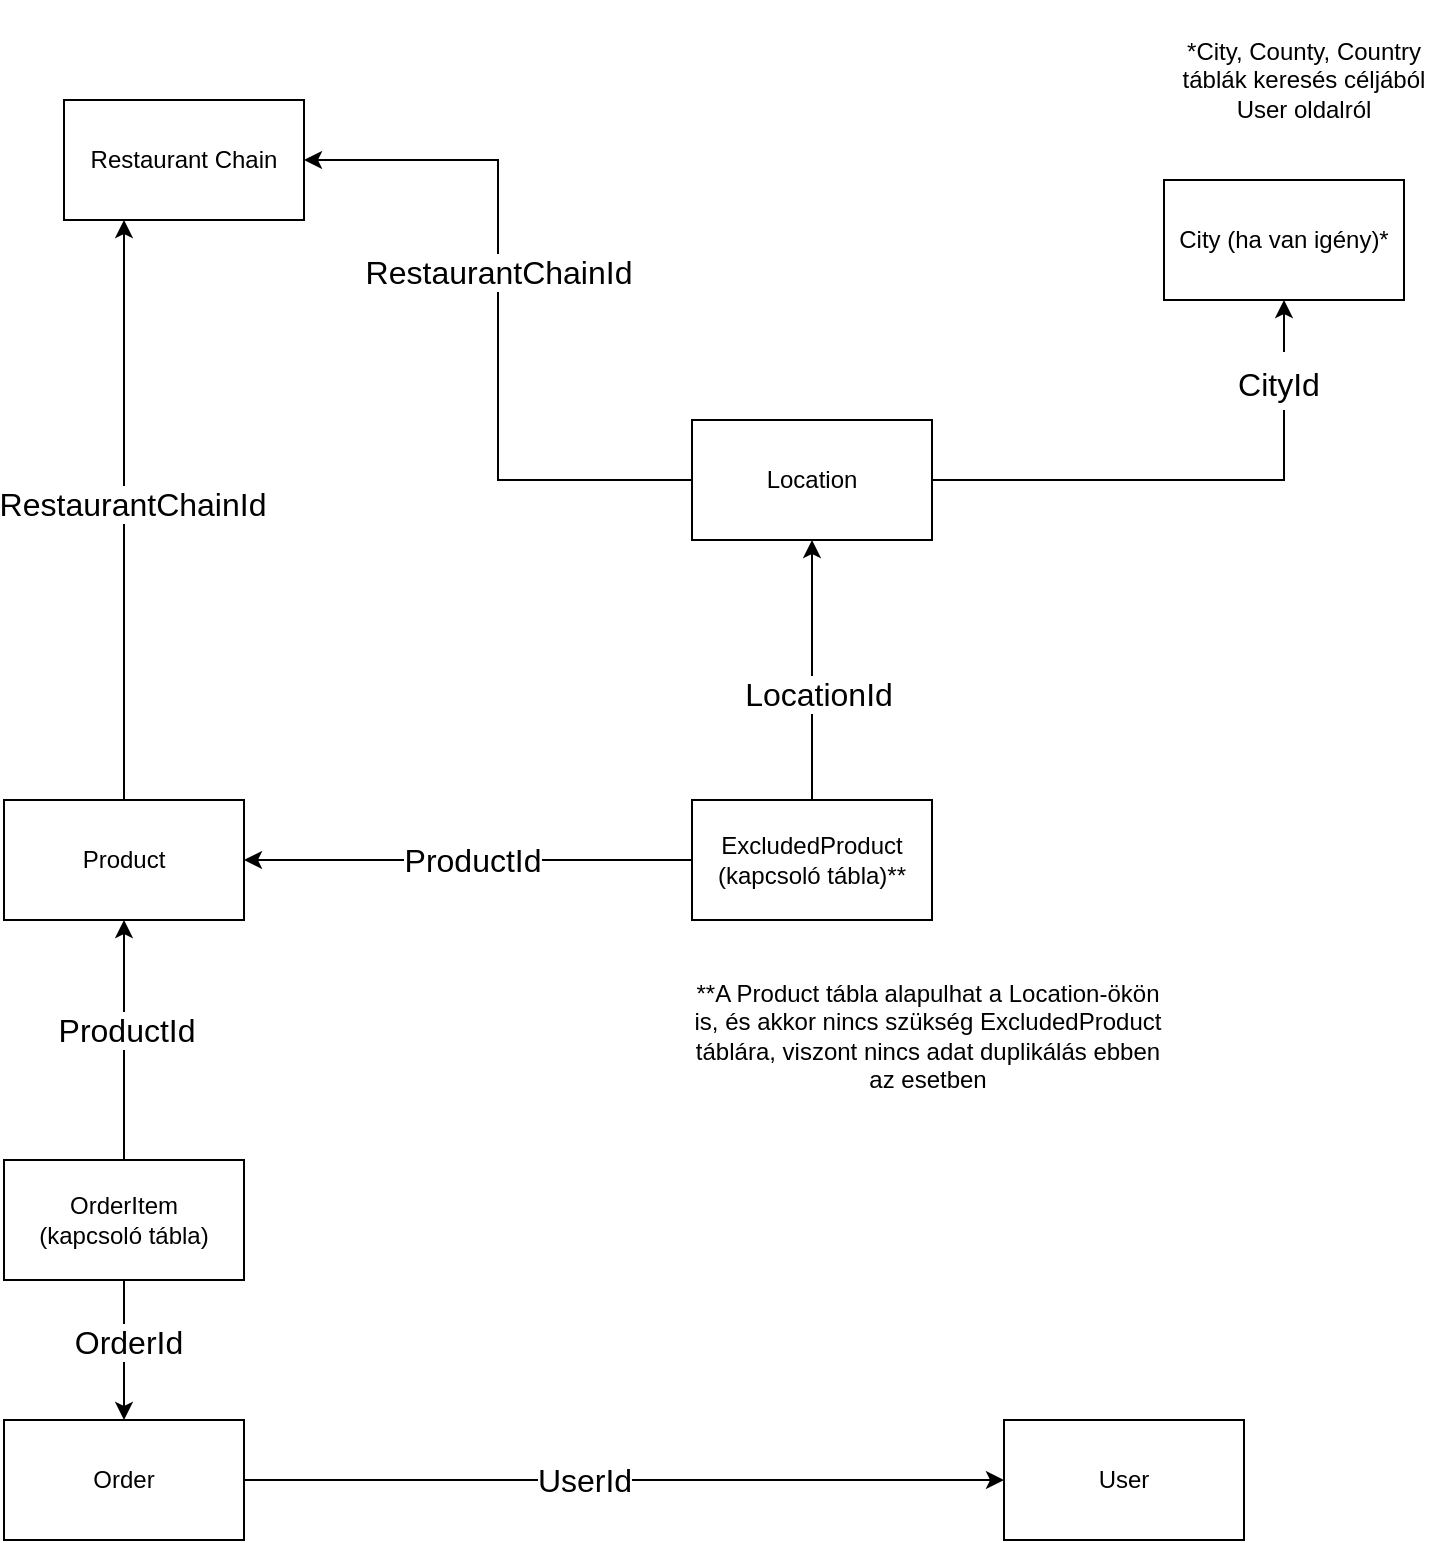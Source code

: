 <mxfile version="24.8.4">
  <diagram id="C5RBs43oDa-KdzZeNtuy" name="Page-1">
    <mxGraphModel dx="1434" dy="822" grid="1" gridSize="10" guides="1" tooltips="1" connect="1" arrows="1" fold="1" page="1" pageScale="1" pageWidth="827" pageHeight="1169" math="0" shadow="0">
      <root>
        <mxCell id="WIyWlLk6GJQsqaUBKTNV-0" />
        <mxCell id="WIyWlLk6GJQsqaUBKTNV-1" parent="WIyWlLk6GJQsqaUBKTNV-0" />
        <mxCell id="7XD59qN4bTpCQ3L5G413-7" style="edgeStyle=orthogonalEdgeStyle;rounded=0;orthogonalLoop=1;jettySize=auto;html=1;exitX=1;exitY=0.5;exitDx=0;exitDy=0;entryX=0.5;entryY=1;entryDx=0;entryDy=0;" edge="1" parent="WIyWlLk6GJQsqaUBKTNV-1" source="7XD59qN4bTpCQ3L5G413-0" target="7XD59qN4bTpCQ3L5G413-3">
          <mxGeometry relative="1" as="geometry" />
        </mxCell>
        <mxCell id="7XD59qN4bTpCQ3L5G413-8" value="&lt;font style=&quot;font-size: 16px;&quot;&gt;CityId&lt;/font&gt;" style="edgeLabel;html=1;align=center;verticalAlign=middle;resizable=0;points=[];fontSize=24;" vertex="1" connectable="0" parent="7XD59qN4bTpCQ3L5G413-7">
          <mxGeometry x="-0.525" y="-4" relative="1" as="geometry">
            <mxPoint x="110" y="-54" as="offset" />
          </mxGeometry>
        </mxCell>
        <mxCell id="7XD59qN4bTpCQ3L5G413-0" value="Location" style="rounded=0;whiteSpace=wrap;html=1;" vertex="1" parent="WIyWlLk6GJQsqaUBKTNV-1">
          <mxGeometry x="414" y="260" width="120" height="60" as="geometry" />
        </mxCell>
        <mxCell id="7XD59qN4bTpCQ3L5G413-5" style="edgeStyle=orthogonalEdgeStyle;rounded=0;orthogonalLoop=1;jettySize=auto;html=1;exitX=0;exitY=0.5;exitDx=0;exitDy=0;entryX=1;entryY=0.5;entryDx=0;entryDy=0;" edge="1" parent="WIyWlLk6GJQsqaUBKTNV-1" source="7XD59qN4bTpCQ3L5G413-0" target="7XD59qN4bTpCQ3L5G413-1">
          <mxGeometry relative="1" as="geometry" />
        </mxCell>
        <mxCell id="7XD59qN4bTpCQ3L5G413-6" value="&lt;font style=&quot;font-size: 16px;&quot;&gt;RestaurantChainId&lt;/font&gt;" style="edgeLabel;html=1;align=center;verticalAlign=middle;resizable=0;points=[];" vertex="1" connectable="0" parent="7XD59qN4bTpCQ3L5G413-5">
          <mxGeometry x="0.311" y="1" relative="1" as="geometry">
            <mxPoint x="1" y="31" as="offset" />
          </mxGeometry>
        </mxCell>
        <mxCell id="7XD59qN4bTpCQ3L5G413-1" value="Restaurant Chain" style="rounded=0;whiteSpace=wrap;html=1;" vertex="1" parent="WIyWlLk6GJQsqaUBKTNV-1">
          <mxGeometry x="100" y="100" width="120" height="60" as="geometry" />
        </mxCell>
        <mxCell id="7XD59qN4bTpCQ3L5G413-2" value="User" style="rounded=0;whiteSpace=wrap;html=1;" vertex="1" parent="WIyWlLk6GJQsqaUBKTNV-1">
          <mxGeometry x="570" y="760" width="120" height="60" as="geometry" />
        </mxCell>
        <mxCell id="7XD59qN4bTpCQ3L5G413-3" value="City (ha van igény)*" style="rounded=0;whiteSpace=wrap;html=1;" vertex="1" parent="WIyWlLk6GJQsqaUBKTNV-1">
          <mxGeometry x="650" y="140" width="120" height="60" as="geometry" />
        </mxCell>
        <mxCell id="7XD59qN4bTpCQ3L5G413-20" style="edgeStyle=orthogonalEdgeStyle;rounded=0;orthogonalLoop=1;jettySize=auto;html=1;exitX=1;exitY=0.5;exitDx=0;exitDy=0;entryX=0;entryY=0.5;entryDx=0;entryDy=0;" edge="1" parent="WIyWlLk6GJQsqaUBKTNV-1" source="7XD59qN4bTpCQ3L5G413-9" target="7XD59qN4bTpCQ3L5G413-2">
          <mxGeometry relative="1" as="geometry" />
        </mxCell>
        <mxCell id="7XD59qN4bTpCQ3L5G413-21" value="UserId" style="edgeLabel;html=1;align=center;verticalAlign=middle;resizable=0;points=[];fontSize=16;" vertex="1" connectable="0" parent="7XD59qN4bTpCQ3L5G413-20">
          <mxGeometry x="0.585" y="-3" relative="1" as="geometry">
            <mxPoint x="-131" y="-3" as="offset" />
          </mxGeometry>
        </mxCell>
        <mxCell id="7XD59qN4bTpCQ3L5G413-23" style="edgeStyle=orthogonalEdgeStyle;rounded=0;orthogonalLoop=1;jettySize=auto;html=1;exitX=0.5;exitY=1;exitDx=0;exitDy=0;entryX=0.5;entryY=0;entryDx=0;entryDy=0;" edge="1" parent="WIyWlLk6GJQsqaUBKTNV-1" source="7XD59qN4bTpCQ3L5G413-11" target="7XD59qN4bTpCQ3L5G413-9">
          <mxGeometry relative="1" as="geometry" />
        </mxCell>
        <mxCell id="7XD59qN4bTpCQ3L5G413-24" value="OrderId" style="edgeLabel;html=1;align=center;verticalAlign=middle;resizable=0;points=[];fontSize=16;" vertex="1" connectable="0" parent="7XD59qN4bTpCQ3L5G413-23">
          <mxGeometry x="-0.114" y="2" relative="1" as="geometry">
            <mxPoint as="offset" />
          </mxGeometry>
        </mxCell>
        <mxCell id="7XD59qN4bTpCQ3L5G413-9" value="Order" style="rounded=0;whiteSpace=wrap;html=1;" vertex="1" parent="WIyWlLk6GJQsqaUBKTNV-1">
          <mxGeometry x="70" y="760" width="120" height="60" as="geometry" />
        </mxCell>
        <mxCell id="7XD59qN4bTpCQ3L5G413-12" style="edgeStyle=orthogonalEdgeStyle;rounded=0;orthogonalLoop=1;jettySize=auto;html=1;exitX=0.5;exitY=0;exitDx=0;exitDy=0;entryX=0.25;entryY=1;entryDx=0;entryDy=0;" edge="1" parent="WIyWlLk6GJQsqaUBKTNV-1" source="7XD59qN4bTpCQ3L5G413-10" target="7XD59qN4bTpCQ3L5G413-1">
          <mxGeometry relative="1" as="geometry" />
        </mxCell>
        <mxCell id="7XD59qN4bTpCQ3L5G413-19" value="&lt;font style=&quot;font-size: 16px;&quot;&gt;RestaurantChainId&lt;/font&gt;" style="edgeLabel;html=1;align=center;verticalAlign=middle;resizable=0;points=[];" vertex="1" connectable="0" parent="7XD59qN4bTpCQ3L5G413-12">
          <mxGeometry x="0.021" y="-4" relative="1" as="geometry">
            <mxPoint as="offset" />
          </mxGeometry>
        </mxCell>
        <mxCell id="7XD59qN4bTpCQ3L5G413-10" value="Product" style="rounded=0;whiteSpace=wrap;html=1;" vertex="1" parent="WIyWlLk6GJQsqaUBKTNV-1">
          <mxGeometry x="70" y="450" width="120" height="60" as="geometry" />
        </mxCell>
        <mxCell id="7XD59qN4bTpCQ3L5G413-22" style="edgeStyle=orthogonalEdgeStyle;rounded=0;orthogonalLoop=1;jettySize=auto;html=1;exitX=0.5;exitY=0;exitDx=0;exitDy=0;entryX=0.5;entryY=1;entryDx=0;entryDy=0;" edge="1" parent="WIyWlLk6GJQsqaUBKTNV-1" source="7XD59qN4bTpCQ3L5G413-11" target="7XD59qN4bTpCQ3L5G413-10">
          <mxGeometry relative="1" as="geometry" />
        </mxCell>
        <mxCell id="7XD59qN4bTpCQ3L5G413-25" value="ProductId" style="edgeLabel;html=1;align=center;verticalAlign=middle;resizable=0;points=[];fontSize=16;" vertex="1" connectable="0" parent="7XD59qN4bTpCQ3L5G413-22">
          <mxGeometry x="0.083" y="-1" relative="1" as="geometry">
            <mxPoint as="offset" />
          </mxGeometry>
        </mxCell>
        <mxCell id="7XD59qN4bTpCQ3L5G413-11" value="&lt;div&gt;OrderItem&lt;/div&gt;(kapcsoló tábla)" style="rounded=0;whiteSpace=wrap;html=1;" vertex="1" parent="WIyWlLk6GJQsqaUBKTNV-1">
          <mxGeometry x="70" y="630" width="120" height="60" as="geometry" />
        </mxCell>
        <mxCell id="7XD59qN4bTpCQ3L5G413-14" style="edgeStyle=orthogonalEdgeStyle;rounded=0;orthogonalLoop=1;jettySize=auto;html=1;exitX=0.5;exitY=0;exitDx=0;exitDy=0;entryX=0.5;entryY=1;entryDx=0;entryDy=0;" edge="1" parent="WIyWlLk6GJQsqaUBKTNV-1" source="7XD59qN4bTpCQ3L5G413-13" target="7XD59qN4bTpCQ3L5G413-0">
          <mxGeometry relative="1" as="geometry" />
        </mxCell>
        <mxCell id="7XD59qN4bTpCQ3L5G413-15" value="&lt;font style=&quot;font-size: 16px;&quot;&gt;LocationId&lt;/font&gt;" style="edgeLabel;html=1;align=center;verticalAlign=middle;resizable=0;points=[];" vertex="1" connectable="0" parent="7XD59qN4bTpCQ3L5G413-14">
          <mxGeometry x="-0.181" y="-3" relative="1" as="geometry">
            <mxPoint as="offset" />
          </mxGeometry>
        </mxCell>
        <mxCell id="7XD59qN4bTpCQ3L5G413-16" style="edgeStyle=orthogonalEdgeStyle;rounded=0;orthogonalLoop=1;jettySize=auto;html=1;exitX=0;exitY=0.5;exitDx=0;exitDy=0;entryX=1;entryY=0.5;entryDx=0;entryDy=0;" edge="1" parent="WIyWlLk6GJQsqaUBKTNV-1" source="7XD59qN4bTpCQ3L5G413-13" target="7XD59qN4bTpCQ3L5G413-10">
          <mxGeometry relative="1" as="geometry" />
        </mxCell>
        <mxCell id="7XD59qN4bTpCQ3L5G413-17" value="&lt;font style=&quot;font-size: 16px;&quot;&gt;ProductId&lt;/font&gt;" style="edgeLabel;html=1;align=center;verticalAlign=middle;resizable=0;points=[];" vertex="1" connectable="0" parent="7XD59qN4bTpCQ3L5G413-16">
          <mxGeometry x="-0.018" relative="1" as="geometry">
            <mxPoint as="offset" />
          </mxGeometry>
        </mxCell>
        <mxCell id="7XD59qN4bTpCQ3L5G413-13" value="ExcludedProduct (kapcsoló tábla)**" style="rounded=0;whiteSpace=wrap;html=1;" vertex="1" parent="WIyWlLk6GJQsqaUBKTNV-1">
          <mxGeometry x="414" y="450" width="120" height="60" as="geometry" />
        </mxCell>
        <mxCell id="7XD59qN4bTpCQ3L5G413-26" value="*City, County, Country táblák keresés céljából User oldalról" style="text;html=1;align=center;verticalAlign=middle;whiteSpace=wrap;rounded=0;" vertex="1" parent="WIyWlLk6GJQsqaUBKTNV-1">
          <mxGeometry x="650" y="50" width="140" height="80" as="geometry" />
        </mxCell>
        <mxCell id="7XD59qN4bTpCQ3L5G413-27" value="**A Product tábla alapulhat a Location-ökön is, és akkor nincs szükség ExcludedProduct táblára, viszont nincs adat duplikálás ebben az esetben" style="text;html=1;align=center;verticalAlign=middle;whiteSpace=wrap;rounded=0;" vertex="1" parent="WIyWlLk6GJQsqaUBKTNV-1">
          <mxGeometry x="414" y="520" width="236" height="95" as="geometry" />
        </mxCell>
      </root>
    </mxGraphModel>
  </diagram>
</mxfile>
